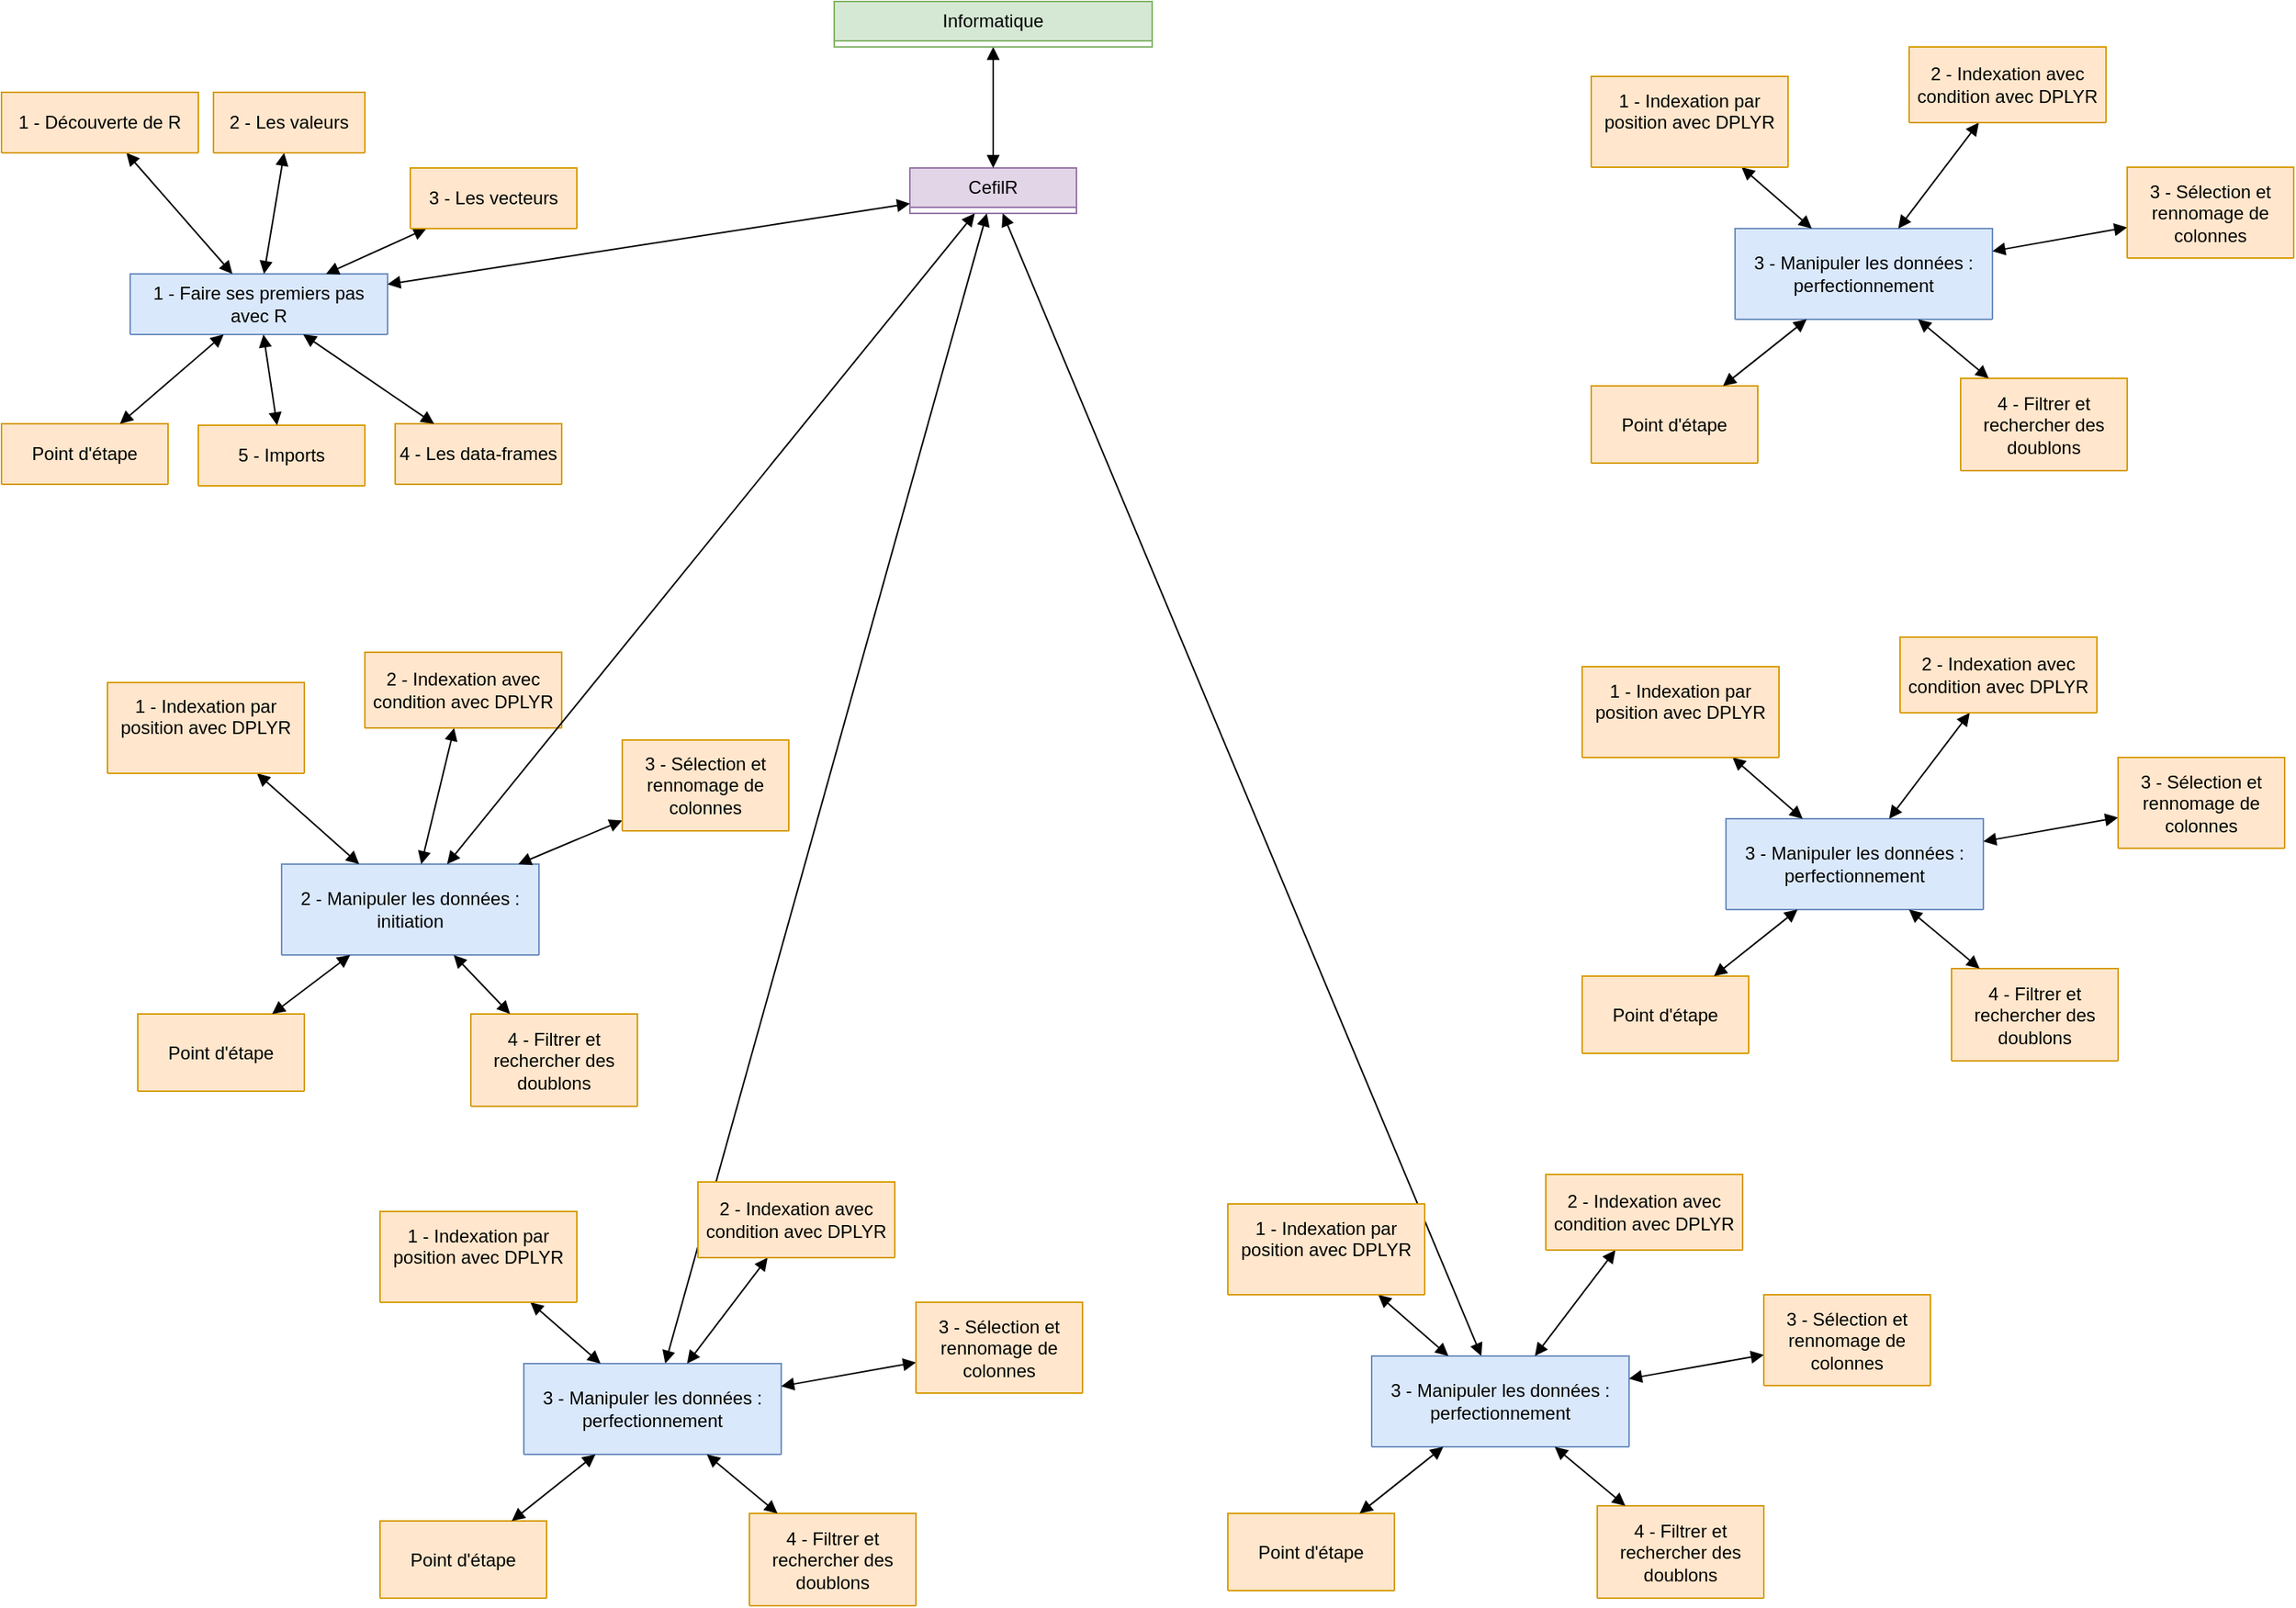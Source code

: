 <mxfile version="24.7.10">
  <diagram name="Page-1" id="TVbX9KgjACldvgUGH_jM">
    <mxGraphModel dx="2261" dy="746" grid="1" gridSize="10" guides="1" tooltips="1" connect="1" arrows="1" fold="1" page="1" pageScale="1" pageWidth="827" pageHeight="1169" math="0" shadow="0">
      <root>
        <mxCell id="0" />
        <mxCell id="1" parent="0" />
        <mxCell id="oGcL695DofoNEhs4g2Zo-1" value="CefilR" style="swimlane;fontStyle=0;childLayout=stackLayout;horizontal=1;startSize=26;fillColor=#e1d5e7;horizontalStack=0;resizeParent=1;resizeParentMax=0;resizeLast=0;collapsible=1;marginBottom=0;whiteSpace=wrap;html=1;strokeColor=#9673a6;" parent="1" vertex="1" collapsed="1">
          <mxGeometry x="350" y="120" width="110" height="30" as="geometry">
            <mxRectangle x="350" y="120" width="140" height="78" as="alternateBounds" />
          </mxGeometry>
        </mxCell>
        <mxCell id="oGcL695DofoNEhs4g2Zo-2" value="+ description: type" style="text;strokeColor=none;fillColor=none;align=left;verticalAlign=top;spacingLeft=4;spacingRight=4;overflow=hidden;rotatable=0;points=[[0,0.5],[1,0.5]];portConstraint=eastwest;whiteSpace=wrap;html=1;" parent="oGcL695DofoNEhs4g2Zo-1" vertex="1">
          <mxGeometry y="26" width="140" height="26" as="geometry" />
        </mxCell>
        <mxCell id="oGcL695DofoNEhs4g2Zo-3" value="+ contenu: type" style="text;strokeColor=none;fillColor=none;align=left;verticalAlign=top;spacingLeft=4;spacingRight=4;overflow=hidden;rotatable=0;points=[[0,0.5],[1,0.5]];portConstraint=eastwest;whiteSpace=wrap;html=1;" parent="oGcL695DofoNEhs4g2Zo-1" vertex="1">
          <mxGeometry y="52" width="140" height="26" as="geometry" />
        </mxCell>
        <mxCell id="oGcL695DofoNEhs4g2Zo-5" value="" style="endArrow=block;startArrow=block;endFill=1;startFill=1;html=1;rounded=0;" parent="1" source="oGcL695DofoNEhs4g2Zo-6" target="oGcL695DofoNEhs4g2Zo-1" edge="1">
          <mxGeometry width="160" relative="1" as="geometry">
            <mxPoint x="400" y="130" as="sourcePoint" />
            <mxPoint x="414" y="160" as="targetPoint" />
          </mxGeometry>
        </mxCell>
        <mxCell id="oGcL695DofoNEhs4g2Zo-6" value="Informatique" style="swimlane;fontStyle=0;childLayout=stackLayout;horizontal=1;startSize=26;fillColor=#d5e8d4;horizontalStack=0;resizeParent=1;resizeParentMax=0;resizeLast=0;collapsible=1;marginBottom=0;whiteSpace=wrap;html=1;strokeColor=#82b366;" parent="1" vertex="1" collapsed="1">
          <mxGeometry x="300" y="10" width="210" height="30" as="geometry">
            <mxRectangle x="320" y="10" width="200" height="52" as="alternateBounds" />
          </mxGeometry>
        </mxCell>
        <mxCell id="oGcL695DofoNEhs4g2Zo-7" value="+ description: type" style="text;strokeColor=none;fillColor=none;align=left;verticalAlign=top;spacingLeft=4;spacingRight=4;overflow=hidden;rotatable=0;points=[[0,0.5],[1,0.5]];portConstraint=eastwest;whiteSpace=wrap;html=1;" parent="oGcL695DofoNEhs4g2Zo-6" vertex="1">
          <mxGeometry y="26" width="200" height="26" as="geometry" />
        </mxCell>
        <mxCell id="oGcL695DofoNEhs4g2Zo-10" value="1 - Faire ses premiers pas avec R" style="swimlane;fontStyle=0;childLayout=stackLayout;horizontal=1;startSize=40;fillColor=#dae8fc;horizontalStack=0;resizeParent=1;resizeParentMax=0;resizeLast=0;collapsible=1;marginBottom=0;whiteSpace=wrap;html=1;strokeColor=#6c8ebf;" parent="1" vertex="1" collapsed="1">
          <mxGeometry x="-165" y="190" width="170" height="40" as="geometry">
            <mxRectangle x="125" y="240" width="140" height="118" as="alternateBounds" />
          </mxGeometry>
        </mxCell>
        <mxCell id="oGcL695DofoNEhs4g2Zo-11" value="+ niveau : 1" style="text;strokeColor=none;fillColor=none;align=left;verticalAlign=top;spacingLeft=4;spacingRight=4;overflow=hidden;rotatable=0;points=[[0,0.5],[1,0.5]];portConstraint=eastwest;whiteSpace=wrap;html=1;" parent="oGcL695DofoNEhs4g2Zo-10" vertex="1">
          <mxGeometry y="40" width="140" height="26" as="geometry" />
        </mxCell>
        <mxCell id="oGcL695DofoNEhs4g2Zo-12" value="+ field: type" style="text;strokeColor=none;fillColor=none;align=left;verticalAlign=top;spacingLeft=4;spacingRight=4;overflow=hidden;rotatable=0;points=[[0,0.5],[1,0.5]];portConstraint=eastwest;whiteSpace=wrap;html=1;" parent="oGcL695DofoNEhs4g2Zo-10" vertex="1">
          <mxGeometry y="66" width="140" height="26" as="geometry" />
        </mxCell>
        <mxCell id="oGcL695DofoNEhs4g2Zo-13" value="+ field: type" style="text;strokeColor=none;fillColor=none;align=left;verticalAlign=top;spacingLeft=4;spacingRight=4;overflow=hidden;rotatable=0;points=[[0,0.5],[1,0.5]];portConstraint=eastwest;whiteSpace=wrap;html=1;" parent="oGcL695DofoNEhs4g2Zo-10" vertex="1">
          <mxGeometry y="92" width="140" height="26" as="geometry" />
        </mxCell>
        <mxCell id="oGcL695DofoNEhs4g2Zo-14" value="" style="endArrow=block;startArrow=block;endFill=1;startFill=1;html=1;rounded=0;" parent="1" source="oGcL695DofoNEhs4g2Zo-1" target="oGcL695DofoNEhs4g2Zo-10" edge="1">
          <mxGeometry width="160" relative="1" as="geometry">
            <mxPoint x="200" y="190" as="sourcePoint" />
            <mxPoint x="200" y="238" as="targetPoint" />
          </mxGeometry>
        </mxCell>
        <mxCell id="oGcL695DofoNEhs4g2Zo-23" value="" style="endArrow=block;startArrow=block;endFill=1;startFill=1;html=1;rounded=0;" parent="1" source="oGcL695DofoNEhs4g2Zo-1" target="7whgVW71UNMLmRwCJa-j-33" edge="1">
          <mxGeometry width="160" relative="1" as="geometry">
            <mxPoint x="396" y="208" as="sourcePoint" />
            <mxPoint x="405" y="670" as="targetPoint" />
          </mxGeometry>
        </mxCell>
        <mxCell id="oGcL695DofoNEhs4g2Zo-28" value="" style="endArrow=block;startArrow=block;endFill=1;startFill=1;html=1;rounded=0;" parent="1" source="oGcL695DofoNEhs4g2Zo-1" target="7whgVW71UNMLmRwCJa-j-52" edge="1">
          <mxGeometry width="160" relative="1" as="geometry">
            <mxPoint x="540" y="198" as="sourcePoint" />
            <mxPoint x="630" y="360" as="targetPoint" />
          </mxGeometry>
        </mxCell>
        <mxCell id="oGcL695DofoNEhs4g2Zo-29" value="" style="endArrow=block;startArrow=block;endFill=1;startFill=1;html=1;rounded=0;" parent="1" source="oGcL695DofoNEhs4g2Zo-10" target="oGcL695DofoNEhs4g2Zo-32" edge="1">
          <mxGeometry width="160" relative="1" as="geometry">
            <mxPoint x="-56" y="380" as="sourcePoint" />
            <mxPoint x="-180" y="530" as="targetPoint" />
          </mxGeometry>
        </mxCell>
        <mxCell id="oGcL695DofoNEhs4g2Zo-30" value="" style="endArrow=block;startArrow=block;endFill=1;startFill=1;html=1;rounded=0;" parent="1" source="oGcL695DofoNEhs4g2Zo-10" target="oGcL695DofoNEhs4g2Zo-36" edge="1">
          <mxGeometry width="160" relative="1" as="geometry">
            <mxPoint x="-58" y="313" as="sourcePoint" />
            <mxPoint x="-20" y="560" as="targetPoint" />
          </mxGeometry>
        </mxCell>
        <mxCell id="oGcL695DofoNEhs4g2Zo-31" value="" style="endArrow=block;startArrow=block;endFill=1;startFill=1;html=1;rounded=0;" parent="1" source="oGcL695DofoNEhs4g2Zo-10" target="oGcL695DofoNEhs4g2Zo-40" edge="1">
          <mxGeometry width="160" relative="1" as="geometry">
            <mxPoint x="-95" y="313" as="sourcePoint" />
            <mxPoint x="-10" y="530" as="targetPoint" />
          </mxGeometry>
        </mxCell>
        <mxCell id="oGcL695DofoNEhs4g2Zo-32" value="1 - Découverte de R" style="swimlane;fontStyle=0;childLayout=stackLayout;horizontal=1;startSize=40;fillColor=#ffe6cc;horizontalStack=0;resizeParent=1;resizeParentMax=0;resizeLast=0;collapsible=1;marginBottom=0;whiteSpace=wrap;html=1;strokeColor=#d79b00;" parent="1" vertex="1" collapsed="1">
          <mxGeometry x="-250" y="70" width="130" height="40" as="geometry">
            <mxRectangle y="400" width="110" height="120" as="alternateBounds" />
          </mxGeometry>
        </mxCell>
        <mxCell id="oGcL695DofoNEhs4g2Zo-33" value="&lt;div&gt;- vidéo intro&lt;/div&gt;&lt;div&gt;- cours (HTML)&lt;/div&gt;&lt;div&gt;- Exercice&lt;/div&gt;&lt;div&gt;- Corrigés&lt;/div&gt;&lt;div&gt;- Quiz&lt;br&gt;&lt;/div&gt;" style="text;strokeColor=none;fillColor=none;align=left;verticalAlign=top;spacingLeft=4;spacingRight=4;overflow=hidden;rotatable=0;points=[[0,0.5],[1,0.5]];portConstraint=eastwest;whiteSpace=wrap;html=1;" parent="oGcL695DofoNEhs4g2Zo-32" vertex="1">
          <mxGeometry y="40" width="110" height="80" as="geometry" />
        </mxCell>
        <mxCell id="oGcL695DofoNEhs4g2Zo-36" value="3 - Les vecteurs" style="swimlane;fontStyle=0;childLayout=stackLayout;horizontal=1;startSize=40;fillColor=#ffe6cc;horizontalStack=0;resizeParent=1;resizeParentMax=0;resizeLast=0;collapsible=1;marginBottom=0;whiteSpace=wrap;html=1;strokeColor=#d79b00;" parent="1" vertex="1" collapsed="1">
          <mxGeometry x="20" y="120" width="110" height="40" as="geometry">
            <mxRectangle x="260" y="400" width="130" height="120" as="alternateBounds" />
          </mxGeometry>
        </mxCell>
        <mxCell id="oGcL695DofoNEhs4g2Zo-37" value="&lt;div&gt;- vidéo intro&lt;/div&gt;&lt;div&gt;- cours (HTML)&lt;/div&gt;&lt;div&gt;- Exercice&lt;/div&gt;&lt;div&gt;- Corrigés&lt;/div&gt;- Quiz" style="text;strokeColor=none;fillColor=none;align=left;verticalAlign=top;spacingLeft=4;spacingRight=4;overflow=hidden;rotatable=0;points=[[0,0.5],[1,0.5]];portConstraint=eastwest;whiteSpace=wrap;html=1;" parent="oGcL695DofoNEhs4g2Zo-36" vertex="1">
          <mxGeometry y="40" width="130" height="80" as="geometry" />
        </mxCell>
        <mxCell id="oGcL695DofoNEhs4g2Zo-40" value="2 - Les valeurs" style="swimlane;fontStyle=0;childLayout=stackLayout;horizontal=1;startSize=40;fillColor=#ffe6cc;horizontalStack=0;resizeParent=1;resizeParentMax=0;resizeLast=0;collapsible=1;marginBottom=0;whiteSpace=wrap;html=1;strokeColor=#d79b00;" parent="1" vertex="1" collapsed="1">
          <mxGeometry x="-110" y="70" width="100" height="40" as="geometry">
            <mxRectangle x="140" y="400" width="110" height="120" as="alternateBounds" />
          </mxGeometry>
        </mxCell>
        <mxCell id="oGcL695DofoNEhs4g2Zo-41" value="&lt;div&gt;- vidéo intro&lt;/div&gt;&lt;div&gt;- cours (HTML)&lt;/div&gt;&lt;div&gt;- Exercice&lt;/div&gt;&lt;div&gt;- Corrigés&lt;/div&gt;- Quiz" style="text;strokeColor=none;fillColor=none;align=left;verticalAlign=top;spacingLeft=4;spacingRight=4;overflow=hidden;rotatable=0;points=[[0,0.5],[1,0.5]];portConstraint=eastwest;whiteSpace=wrap;html=1;" parent="oGcL695DofoNEhs4g2Zo-40" vertex="1">
          <mxGeometry y="40" width="110" height="80" as="geometry" />
        </mxCell>
        <mxCell id="7whgVW71UNMLmRwCJa-j-1" value="4 - Les data-frames" style="swimlane;fontStyle=0;childLayout=stackLayout;horizontal=1;startSize=40;fillColor=#ffe6cc;horizontalStack=0;resizeParent=1;resizeParentMax=0;resizeLast=0;collapsible=1;marginBottom=0;whiteSpace=wrap;html=1;strokeColor=#d79b00;" vertex="1" collapsed="1" parent="1">
          <mxGeometry x="10" y="289" width="110" height="40" as="geometry">
            <mxRectangle x="270" y="350" width="130" height="120" as="alternateBounds" />
          </mxGeometry>
        </mxCell>
        <mxCell id="7whgVW71UNMLmRwCJa-j-2" value="&lt;div&gt;- vidéo intro&lt;/div&gt;&lt;div&gt;- cours (HTML)&lt;/div&gt;&lt;div&gt;- Exercice&lt;/div&gt;&lt;div&gt;- Corrigés&lt;/div&gt;- Quiz" style="text;strokeColor=none;fillColor=none;align=left;verticalAlign=top;spacingLeft=4;spacingRight=4;overflow=hidden;rotatable=0;points=[[0,0.5],[1,0.5]];portConstraint=eastwest;whiteSpace=wrap;html=1;" vertex="1" parent="7whgVW71UNMLmRwCJa-j-1">
          <mxGeometry y="40" width="130" height="80" as="geometry" />
        </mxCell>
        <mxCell id="7whgVW71UNMLmRwCJa-j-3" value="5 - Imports" style="swimlane;fontStyle=0;childLayout=stackLayout;horizontal=1;startSize=40;fillColor=#ffe6cc;horizontalStack=0;resizeParent=1;resizeParentMax=0;resizeLast=0;collapsible=1;marginBottom=0;whiteSpace=wrap;html=1;strokeColor=#d79b00;" vertex="1" collapsed="1" parent="1">
          <mxGeometry x="-120" y="290" width="110" height="40" as="geometry">
            <mxRectangle x="130" y="410" width="130" height="120" as="alternateBounds" />
          </mxGeometry>
        </mxCell>
        <mxCell id="7whgVW71UNMLmRwCJa-j-4" value="&lt;div&gt;- vidéo intro&lt;/div&gt;&lt;div&gt;- cours (HTML)&lt;/div&gt;&lt;div&gt;- Exercice&lt;/div&gt;&lt;div&gt;- Corrigés&lt;/div&gt;- Quiz" style="text;strokeColor=none;fillColor=none;align=left;verticalAlign=top;spacingLeft=4;spacingRight=4;overflow=hidden;rotatable=0;points=[[0,0.5],[1,0.5]];portConstraint=eastwest;whiteSpace=wrap;html=1;" vertex="1" parent="7whgVW71UNMLmRwCJa-j-3">
          <mxGeometry y="40" width="130" height="80" as="geometry" />
        </mxCell>
        <mxCell id="7whgVW71UNMLmRwCJa-j-5" value="" style="endArrow=block;startArrow=block;endFill=1;startFill=1;html=1;rounded=0;" edge="1" parent="1" source="oGcL695DofoNEhs4g2Zo-10" target="7whgVW71UNMLmRwCJa-j-1">
          <mxGeometry width="160" relative="1" as="geometry">
            <mxPoint x="-31" y="200" as="sourcePoint" />
            <mxPoint x="46" y="160" as="targetPoint" />
          </mxGeometry>
        </mxCell>
        <mxCell id="7whgVW71UNMLmRwCJa-j-6" value="Point d&#39;étape" style="swimlane;fontStyle=0;childLayout=stackLayout;horizontal=1;startSize=40;fillColor=#ffe6cc;horizontalStack=0;resizeParent=1;resizeParentMax=0;resizeLast=0;collapsible=1;marginBottom=0;whiteSpace=wrap;html=1;strokeColor=#d79b00;" vertex="1" collapsed="1" parent="1">
          <mxGeometry x="-250" y="289" width="110" height="40" as="geometry">
            <mxRectangle x="10" y="410" width="130" height="70" as="alternateBounds" />
          </mxGeometry>
        </mxCell>
        <mxCell id="7whgVW71UNMLmRwCJa-j-7" value="&lt;div&gt;- devoir&lt;/div&gt;" style="text;strokeColor=none;fillColor=none;align=left;verticalAlign=top;spacingLeft=4;spacingRight=4;overflow=hidden;rotatable=0;points=[[0,0.5],[1,0.5]];portConstraint=eastwest;whiteSpace=wrap;html=1;" vertex="1" parent="7whgVW71UNMLmRwCJa-j-6">
          <mxGeometry y="40" width="130" height="30" as="geometry" />
        </mxCell>
        <mxCell id="7whgVW71UNMLmRwCJa-j-8" value="" style="endArrow=block;startArrow=block;endFill=1;startFill=1;html=1;rounded=0;" edge="1" parent="1" source="oGcL695DofoNEhs4g2Zo-10" target="7whgVW71UNMLmRwCJa-j-3">
          <mxGeometry width="160" relative="1" as="geometry">
            <mxPoint x="-110" y="250" as="sourcePoint" />
            <mxPoint x="-43" y="280" as="targetPoint" />
          </mxGeometry>
        </mxCell>
        <mxCell id="7whgVW71UNMLmRwCJa-j-9" value="" style="endArrow=block;startArrow=block;endFill=1;startFill=1;html=1;rounded=0;" edge="1" parent="1" source="oGcL695DofoNEhs4g2Zo-10" target="7whgVW71UNMLmRwCJa-j-6">
          <mxGeometry width="160" relative="1" as="geometry">
            <mxPoint x="-210" y="220" as="sourcePoint" />
            <mxPoint x="-201" y="280" as="targetPoint" />
          </mxGeometry>
        </mxCell>
        <mxCell id="7whgVW71UNMLmRwCJa-j-10" value="2 - Manipuler les données : initiation" style="swimlane;fontStyle=0;childLayout=stackLayout;horizontal=1;startSize=60;fillColor=#dae8fc;horizontalStack=0;resizeParent=1;resizeParentMax=0;resizeLast=0;collapsible=1;marginBottom=0;whiteSpace=wrap;html=1;strokeColor=#6c8ebf;" vertex="1" collapsed="1" parent="1">
          <mxGeometry x="-65" y="580" width="170" height="60" as="geometry">
            <mxRectangle x="125" y="240" width="140" height="118" as="alternateBounds" />
          </mxGeometry>
        </mxCell>
        <mxCell id="7whgVW71UNMLmRwCJa-j-11" value="+ niveau : 1" style="text;strokeColor=none;fillColor=none;align=left;verticalAlign=top;spacingLeft=4;spacingRight=4;overflow=hidden;rotatable=0;points=[[0,0.5],[1,0.5]];portConstraint=eastwest;whiteSpace=wrap;html=1;" vertex="1" parent="7whgVW71UNMLmRwCJa-j-10">
          <mxGeometry y="40" width="140" height="26" as="geometry" />
        </mxCell>
        <mxCell id="7whgVW71UNMLmRwCJa-j-12" value="+ field: type" style="text;strokeColor=none;fillColor=none;align=left;verticalAlign=top;spacingLeft=4;spacingRight=4;overflow=hidden;rotatable=0;points=[[0,0.5],[1,0.5]];portConstraint=eastwest;whiteSpace=wrap;html=1;" vertex="1" parent="7whgVW71UNMLmRwCJa-j-10">
          <mxGeometry y="66" width="140" height="26" as="geometry" />
        </mxCell>
        <mxCell id="7whgVW71UNMLmRwCJa-j-13" value="+ field: type" style="text;strokeColor=none;fillColor=none;align=left;verticalAlign=top;spacingLeft=4;spacingRight=4;overflow=hidden;rotatable=0;points=[[0,0.5],[1,0.5]];portConstraint=eastwest;whiteSpace=wrap;html=1;" vertex="1" parent="7whgVW71UNMLmRwCJa-j-10">
          <mxGeometry y="92" width="140" height="26" as="geometry" />
        </mxCell>
        <mxCell id="7whgVW71UNMLmRwCJa-j-14" value="" style="endArrow=block;startArrow=block;endFill=1;startFill=1;html=1;rounded=0;" edge="1" parent="1" source="7whgVW71UNMLmRwCJa-j-10" target="7whgVW71UNMLmRwCJa-j-17">
          <mxGeometry width="160" relative="1" as="geometry">
            <mxPoint x="44" y="770" as="sourcePoint" />
            <mxPoint x="-80" y="920" as="targetPoint" />
          </mxGeometry>
        </mxCell>
        <mxCell id="7whgVW71UNMLmRwCJa-j-15" value="" style="endArrow=block;startArrow=block;endFill=1;startFill=1;html=1;rounded=0;" edge="1" parent="1" source="7whgVW71UNMLmRwCJa-j-10" target="7whgVW71UNMLmRwCJa-j-19">
          <mxGeometry width="160" relative="1" as="geometry">
            <mxPoint x="42" y="703" as="sourcePoint" />
            <mxPoint x="80" y="950" as="targetPoint" />
          </mxGeometry>
        </mxCell>
        <mxCell id="7whgVW71UNMLmRwCJa-j-16" value="" style="endArrow=block;startArrow=block;endFill=1;startFill=1;html=1;rounded=0;" edge="1" parent="1" source="7whgVW71UNMLmRwCJa-j-10" target="7whgVW71UNMLmRwCJa-j-21">
          <mxGeometry width="160" relative="1" as="geometry">
            <mxPoint x="5" y="703" as="sourcePoint" />
            <mxPoint x="90" y="920" as="targetPoint" />
          </mxGeometry>
        </mxCell>
        <mxCell id="7whgVW71UNMLmRwCJa-j-17" value="1 - Indexation par position avec DPLYR&lt;br&gt;&lt;div&gt;&lt;br&gt;&lt;/div&gt;" style="swimlane;fontStyle=0;childLayout=stackLayout;horizontal=1;startSize=60;fillColor=#ffe6cc;horizontalStack=0;resizeParent=1;resizeParentMax=0;resizeLast=0;collapsible=1;marginBottom=0;whiteSpace=wrap;html=1;strokeColor=#d79b00;" vertex="1" collapsed="1" parent="1">
          <mxGeometry x="-180" y="460" width="130" height="60" as="geometry">
            <mxRectangle y="400" width="110" height="120" as="alternateBounds" />
          </mxGeometry>
        </mxCell>
        <mxCell id="7whgVW71UNMLmRwCJa-j-18" value="&lt;div&gt;- vidéo intro&lt;/div&gt;&lt;div&gt;- cours (HTML)&lt;/div&gt;&lt;div&gt;- Exercice&lt;/div&gt;&lt;div&gt;- Corrigés&lt;/div&gt;&lt;div&gt;- Quiz&lt;br&gt;&lt;/div&gt;" style="text;strokeColor=none;fillColor=none;align=left;verticalAlign=top;spacingLeft=4;spacingRight=4;overflow=hidden;rotatable=0;points=[[0,0.5],[1,0.5]];portConstraint=eastwest;whiteSpace=wrap;html=1;" vertex="1" parent="7whgVW71UNMLmRwCJa-j-17">
          <mxGeometry y="40" width="110" height="80" as="geometry" />
        </mxCell>
        <mxCell id="7whgVW71UNMLmRwCJa-j-19" value="3 - Sélection et rennomage de colonnes" style="swimlane;fontStyle=0;childLayout=stackLayout;horizontal=1;startSize=60;fillColor=#ffe6cc;horizontalStack=0;resizeParent=1;resizeParentMax=0;resizeLast=0;collapsible=1;marginBottom=0;whiteSpace=wrap;html=1;strokeColor=#d79b00;" vertex="1" collapsed="1" parent="1">
          <mxGeometry x="160" y="498" width="110" height="60" as="geometry">
            <mxRectangle x="260" y="400" width="130" height="120" as="alternateBounds" />
          </mxGeometry>
        </mxCell>
        <mxCell id="7whgVW71UNMLmRwCJa-j-20" value="&lt;div&gt;- vidéo intro&lt;/div&gt;&lt;div&gt;- cours (HTML)&lt;/div&gt;&lt;div&gt;- Exercice&lt;/div&gt;&lt;div&gt;- Corrigés&lt;/div&gt;- Quiz" style="text;strokeColor=none;fillColor=none;align=left;verticalAlign=top;spacingLeft=4;spacingRight=4;overflow=hidden;rotatable=0;points=[[0,0.5],[1,0.5]];portConstraint=eastwest;whiteSpace=wrap;html=1;" vertex="1" parent="7whgVW71UNMLmRwCJa-j-19">
          <mxGeometry y="40" width="130" height="80" as="geometry" />
        </mxCell>
        <mxCell id="7whgVW71UNMLmRwCJa-j-21" value="2 - Indexation avec condition avec DPLYR" style="swimlane;fontStyle=0;childLayout=stackLayout;horizontal=1;startSize=50;fillColor=#ffe6cc;horizontalStack=0;resizeParent=1;resizeParentMax=0;resizeLast=0;collapsible=1;marginBottom=0;whiteSpace=wrap;html=1;strokeColor=#d79b00;" vertex="1" collapsed="1" parent="1">
          <mxGeometry x="-10" y="440" width="130" height="50" as="geometry">
            <mxRectangle x="-40" y="420" width="110" height="130" as="alternateBounds" />
          </mxGeometry>
        </mxCell>
        <mxCell id="7whgVW71UNMLmRwCJa-j-22" value="&lt;div&gt;- vidéo intro&lt;/div&gt;&lt;div&gt;- cours (HTML)&lt;/div&gt;&lt;div&gt;- Exercice&lt;/div&gt;&lt;div&gt;- Corrigés&lt;/div&gt;- Quiz" style="text;strokeColor=none;fillColor=none;align=left;verticalAlign=top;spacingLeft=4;spacingRight=4;overflow=hidden;rotatable=0;points=[[0,0.5],[1,0.5]];portConstraint=eastwest;whiteSpace=wrap;html=1;" vertex="1" parent="7whgVW71UNMLmRwCJa-j-21">
          <mxGeometry y="50" width="110" height="80" as="geometry" />
        </mxCell>
        <mxCell id="7whgVW71UNMLmRwCJa-j-23" value="4 - Filtrer et rechercher des doublons" style="swimlane;fontStyle=0;childLayout=stackLayout;horizontal=1;startSize=61;fillColor=#ffe6cc;horizontalStack=0;resizeParent=1;resizeParentMax=0;resizeLast=0;collapsible=1;marginBottom=0;whiteSpace=wrap;html=1;strokeColor=#d79b00;" vertex="1" collapsed="1" parent="1">
          <mxGeometry x="60" y="679" width="110" height="61" as="geometry">
            <mxRectangle x="270" y="350" width="130" height="120" as="alternateBounds" />
          </mxGeometry>
        </mxCell>
        <mxCell id="7whgVW71UNMLmRwCJa-j-24" value="&lt;div&gt;- vidéo intro&lt;/div&gt;&lt;div&gt;- cours (HTML)&lt;/div&gt;&lt;div&gt;- Exercice&lt;/div&gt;&lt;div&gt;- Corrigés&lt;/div&gt;- Quiz" style="text;strokeColor=none;fillColor=none;align=left;verticalAlign=top;spacingLeft=4;spacingRight=4;overflow=hidden;rotatable=0;points=[[0,0.5],[1,0.5]];portConstraint=eastwest;whiteSpace=wrap;html=1;" vertex="1" parent="7whgVW71UNMLmRwCJa-j-23">
          <mxGeometry y="40" width="130" height="80" as="geometry" />
        </mxCell>
        <mxCell id="7whgVW71UNMLmRwCJa-j-27" value="" style="endArrow=block;startArrow=block;endFill=1;startFill=1;html=1;rounded=0;" edge="1" parent="1" source="7whgVW71UNMLmRwCJa-j-10" target="7whgVW71UNMLmRwCJa-j-23">
          <mxGeometry width="160" relative="1" as="geometry">
            <mxPoint x="69" y="590" as="sourcePoint" />
            <mxPoint x="146" y="550" as="targetPoint" />
          </mxGeometry>
        </mxCell>
        <mxCell id="7whgVW71UNMLmRwCJa-j-28" value="Point d&#39;étape" style="swimlane;fontStyle=0;childLayout=stackLayout;horizontal=1;startSize=51;fillColor=#ffe6cc;horizontalStack=0;resizeParent=1;resizeParentMax=0;resizeLast=0;collapsible=1;marginBottom=0;whiteSpace=wrap;html=1;strokeColor=#d79b00;" vertex="1" collapsed="1" parent="1">
          <mxGeometry x="-160" y="679" width="110" height="51" as="geometry">
            <mxRectangle x="10" y="410" width="130" height="70" as="alternateBounds" />
          </mxGeometry>
        </mxCell>
        <mxCell id="7whgVW71UNMLmRwCJa-j-29" value="&lt;div&gt;- devoir&lt;/div&gt;" style="text;strokeColor=none;fillColor=none;align=left;verticalAlign=top;spacingLeft=4;spacingRight=4;overflow=hidden;rotatable=0;points=[[0,0.5],[1,0.5]];portConstraint=eastwest;whiteSpace=wrap;html=1;" vertex="1" parent="7whgVW71UNMLmRwCJa-j-28">
          <mxGeometry y="40" width="130" height="30" as="geometry" />
        </mxCell>
        <mxCell id="7whgVW71UNMLmRwCJa-j-31" value="" style="endArrow=block;startArrow=block;endFill=1;startFill=1;html=1;rounded=0;" edge="1" parent="1" source="7whgVW71UNMLmRwCJa-j-10" target="7whgVW71UNMLmRwCJa-j-28">
          <mxGeometry width="160" relative="1" as="geometry">
            <mxPoint x="-110" y="610" as="sourcePoint" />
            <mxPoint x="-101" y="670" as="targetPoint" />
          </mxGeometry>
        </mxCell>
        <mxCell id="7whgVW71UNMLmRwCJa-j-32" value="" style="endArrow=block;startArrow=block;endFill=1;startFill=1;html=1;rounded=0;" edge="1" parent="1" source="oGcL695DofoNEhs4g2Zo-1" target="7whgVW71UNMLmRwCJa-j-10">
          <mxGeometry width="160" relative="1" as="geometry">
            <mxPoint x="350" y="190" as="sourcePoint" />
            <mxPoint x="350" y="710" as="targetPoint" />
          </mxGeometry>
        </mxCell>
        <mxCell id="7whgVW71UNMLmRwCJa-j-33" value="3 - Manipuler les données : perfectionnement" style="swimlane;fontStyle=0;childLayout=stackLayout;horizontal=1;startSize=60;fillColor=#dae8fc;horizontalStack=0;resizeParent=1;resizeParentMax=0;resizeLast=0;collapsible=1;marginBottom=0;whiteSpace=wrap;html=1;strokeColor=#6c8ebf;" vertex="1" collapsed="1" parent="1">
          <mxGeometry x="95" y="910" width="170" height="60" as="geometry">
            <mxRectangle x="125" y="240" width="140" height="118" as="alternateBounds" />
          </mxGeometry>
        </mxCell>
        <mxCell id="7whgVW71UNMLmRwCJa-j-34" value="+ niveau : 1" style="text;strokeColor=none;fillColor=none;align=left;verticalAlign=top;spacingLeft=4;spacingRight=4;overflow=hidden;rotatable=0;points=[[0,0.5],[1,0.5]];portConstraint=eastwest;whiteSpace=wrap;html=1;" vertex="1" parent="7whgVW71UNMLmRwCJa-j-33">
          <mxGeometry y="40" width="140" height="26" as="geometry" />
        </mxCell>
        <mxCell id="7whgVW71UNMLmRwCJa-j-35" value="+ field: type" style="text;strokeColor=none;fillColor=none;align=left;verticalAlign=top;spacingLeft=4;spacingRight=4;overflow=hidden;rotatable=0;points=[[0,0.5],[1,0.5]];portConstraint=eastwest;whiteSpace=wrap;html=1;" vertex="1" parent="7whgVW71UNMLmRwCJa-j-33">
          <mxGeometry y="66" width="140" height="26" as="geometry" />
        </mxCell>
        <mxCell id="7whgVW71UNMLmRwCJa-j-36" value="+ field: type" style="text;strokeColor=none;fillColor=none;align=left;verticalAlign=top;spacingLeft=4;spacingRight=4;overflow=hidden;rotatable=0;points=[[0,0.5],[1,0.5]];portConstraint=eastwest;whiteSpace=wrap;html=1;" vertex="1" parent="7whgVW71UNMLmRwCJa-j-33">
          <mxGeometry y="92" width="140" height="26" as="geometry" />
        </mxCell>
        <mxCell id="7whgVW71UNMLmRwCJa-j-37" value="" style="endArrow=block;startArrow=block;endFill=1;startFill=1;html=1;rounded=0;" edge="1" parent="1" source="7whgVW71UNMLmRwCJa-j-33" target="7whgVW71UNMLmRwCJa-j-40">
          <mxGeometry width="160" relative="1" as="geometry">
            <mxPoint x="204" y="1100" as="sourcePoint" />
            <mxPoint x="80" y="1250" as="targetPoint" />
          </mxGeometry>
        </mxCell>
        <mxCell id="7whgVW71UNMLmRwCJa-j-38" value="" style="endArrow=block;startArrow=block;endFill=1;startFill=1;html=1;rounded=0;" edge="1" parent="1" source="7whgVW71UNMLmRwCJa-j-33" target="7whgVW71UNMLmRwCJa-j-42">
          <mxGeometry width="160" relative="1" as="geometry">
            <mxPoint x="202" y="1033" as="sourcePoint" />
            <mxPoint x="240" y="1280" as="targetPoint" />
          </mxGeometry>
        </mxCell>
        <mxCell id="7whgVW71UNMLmRwCJa-j-39" value="" style="endArrow=block;startArrow=block;endFill=1;startFill=1;html=1;rounded=0;" edge="1" parent="1" source="7whgVW71UNMLmRwCJa-j-33" target="7whgVW71UNMLmRwCJa-j-44">
          <mxGeometry width="160" relative="1" as="geometry">
            <mxPoint x="165" y="1033" as="sourcePoint" />
            <mxPoint x="250" y="1250" as="targetPoint" />
          </mxGeometry>
        </mxCell>
        <mxCell id="7whgVW71UNMLmRwCJa-j-40" value="1 - Indexation par position avec DPLYR&lt;br&gt;&lt;div&gt;&lt;br&gt;&lt;/div&gt;" style="swimlane;fontStyle=0;childLayout=stackLayout;horizontal=1;startSize=60;fillColor=#ffe6cc;horizontalStack=0;resizeParent=1;resizeParentMax=0;resizeLast=0;collapsible=1;marginBottom=0;whiteSpace=wrap;html=1;strokeColor=#d79b00;" vertex="1" collapsed="1" parent="1">
          <mxGeometry y="809.5" width="130" height="60" as="geometry">
            <mxRectangle y="400" width="110" height="120" as="alternateBounds" />
          </mxGeometry>
        </mxCell>
        <mxCell id="7whgVW71UNMLmRwCJa-j-41" value="&lt;div&gt;- vidéo intro&lt;/div&gt;&lt;div&gt;- cours (HTML)&lt;/div&gt;&lt;div&gt;- Exercice&lt;/div&gt;&lt;div&gt;- Corrigés&lt;/div&gt;&lt;div&gt;- Quiz&lt;br&gt;&lt;/div&gt;" style="text;strokeColor=none;fillColor=none;align=left;verticalAlign=top;spacingLeft=4;spacingRight=4;overflow=hidden;rotatable=0;points=[[0,0.5],[1,0.5]];portConstraint=eastwest;whiteSpace=wrap;html=1;" vertex="1" parent="7whgVW71UNMLmRwCJa-j-40">
          <mxGeometry y="40" width="110" height="80" as="geometry" />
        </mxCell>
        <mxCell id="7whgVW71UNMLmRwCJa-j-42" value="3 - Sélection et rennomage de colonnes" style="swimlane;fontStyle=0;childLayout=stackLayout;horizontal=1;startSize=60;fillColor=#ffe6cc;horizontalStack=0;resizeParent=1;resizeParentMax=0;resizeLast=0;collapsible=1;marginBottom=0;whiteSpace=wrap;html=1;strokeColor=#d79b00;" vertex="1" collapsed="1" parent="1">
          <mxGeometry x="354" y="869.5" width="110" height="60" as="geometry">
            <mxRectangle x="260" y="400" width="130" height="120" as="alternateBounds" />
          </mxGeometry>
        </mxCell>
        <mxCell id="7whgVW71UNMLmRwCJa-j-43" value="&lt;div&gt;- vidéo intro&lt;/div&gt;&lt;div&gt;- cours (HTML)&lt;/div&gt;&lt;div&gt;- Exercice&lt;/div&gt;&lt;div&gt;- Corrigés&lt;/div&gt;- Quiz" style="text;strokeColor=none;fillColor=none;align=left;verticalAlign=top;spacingLeft=4;spacingRight=4;overflow=hidden;rotatable=0;points=[[0,0.5],[1,0.5]];portConstraint=eastwest;whiteSpace=wrap;html=1;" vertex="1" parent="7whgVW71UNMLmRwCJa-j-42">
          <mxGeometry y="40" width="130" height="80" as="geometry" />
        </mxCell>
        <mxCell id="7whgVW71UNMLmRwCJa-j-44" value="2 - Indexation avec condition avec DPLYR" style="swimlane;fontStyle=0;childLayout=stackLayout;horizontal=1;startSize=50;fillColor=#ffe6cc;horizontalStack=0;resizeParent=1;resizeParentMax=0;resizeLast=0;collapsible=1;marginBottom=0;whiteSpace=wrap;html=1;strokeColor=#d79b00;" vertex="1" collapsed="1" parent="1">
          <mxGeometry x="210" y="790" width="130" height="50" as="geometry">
            <mxRectangle x="-40" y="420" width="110" height="130" as="alternateBounds" />
          </mxGeometry>
        </mxCell>
        <mxCell id="7whgVW71UNMLmRwCJa-j-45" value="&lt;div&gt;- vidéo intro&lt;/div&gt;&lt;div&gt;- cours (HTML)&lt;/div&gt;&lt;div&gt;- Exercice&lt;/div&gt;&lt;div&gt;- Corrigés&lt;/div&gt;- Quiz" style="text;strokeColor=none;fillColor=none;align=left;verticalAlign=top;spacingLeft=4;spacingRight=4;overflow=hidden;rotatable=0;points=[[0,0.5],[1,0.5]];portConstraint=eastwest;whiteSpace=wrap;html=1;" vertex="1" parent="7whgVW71UNMLmRwCJa-j-44">
          <mxGeometry y="50" width="110" height="80" as="geometry" />
        </mxCell>
        <mxCell id="7whgVW71UNMLmRwCJa-j-46" value="4 - Filtrer et rechercher des doublons" style="swimlane;fontStyle=0;childLayout=stackLayout;horizontal=1;startSize=61;fillColor=#ffe6cc;horizontalStack=0;resizeParent=1;resizeParentMax=0;resizeLast=0;collapsible=1;marginBottom=0;whiteSpace=wrap;html=1;strokeColor=#d79b00;" vertex="1" collapsed="1" parent="1">
          <mxGeometry x="244" y="1009" width="110" height="61" as="geometry">
            <mxRectangle x="270" y="350" width="130" height="120" as="alternateBounds" />
          </mxGeometry>
        </mxCell>
        <mxCell id="7whgVW71UNMLmRwCJa-j-47" value="&lt;div&gt;- vidéo intro&lt;/div&gt;&lt;div&gt;- cours (HTML)&lt;/div&gt;&lt;div&gt;- Exercice&lt;/div&gt;&lt;div&gt;- Corrigés&lt;/div&gt;- Quiz" style="text;strokeColor=none;fillColor=none;align=left;verticalAlign=top;spacingLeft=4;spacingRight=4;overflow=hidden;rotatable=0;points=[[0,0.5],[1,0.5]];portConstraint=eastwest;whiteSpace=wrap;html=1;" vertex="1" parent="7whgVW71UNMLmRwCJa-j-46">
          <mxGeometry y="40" width="130" height="80" as="geometry" />
        </mxCell>
        <mxCell id="7whgVW71UNMLmRwCJa-j-48" value="" style="endArrow=block;startArrow=block;endFill=1;startFill=1;html=1;rounded=0;" edge="1" parent="1" source="7whgVW71UNMLmRwCJa-j-33" target="7whgVW71UNMLmRwCJa-j-46">
          <mxGeometry width="160" relative="1" as="geometry">
            <mxPoint x="229" y="920" as="sourcePoint" />
            <mxPoint x="306" y="880" as="targetPoint" />
          </mxGeometry>
        </mxCell>
        <mxCell id="7whgVW71UNMLmRwCJa-j-49" value="Point d&#39;étape" style="swimlane;fontStyle=0;childLayout=stackLayout;horizontal=1;startSize=51;fillColor=#ffe6cc;horizontalStack=0;resizeParent=1;resizeParentMax=0;resizeLast=0;collapsible=1;marginBottom=0;whiteSpace=wrap;html=1;strokeColor=#d79b00;" vertex="1" collapsed="1" parent="1">
          <mxGeometry y="1014" width="110" height="51" as="geometry">
            <mxRectangle x="10" y="410" width="130" height="70" as="alternateBounds" />
          </mxGeometry>
        </mxCell>
        <mxCell id="7whgVW71UNMLmRwCJa-j-50" value="&lt;div&gt;- devoir&lt;/div&gt;" style="text;strokeColor=none;fillColor=none;align=left;verticalAlign=top;spacingLeft=4;spacingRight=4;overflow=hidden;rotatable=0;points=[[0,0.5],[1,0.5]];portConstraint=eastwest;whiteSpace=wrap;html=1;" vertex="1" parent="7whgVW71UNMLmRwCJa-j-49">
          <mxGeometry y="40" width="130" height="30" as="geometry" />
        </mxCell>
        <mxCell id="7whgVW71UNMLmRwCJa-j-51" value="" style="endArrow=block;startArrow=block;endFill=1;startFill=1;html=1;rounded=0;" edge="1" parent="1" source="7whgVW71UNMLmRwCJa-j-33" target="7whgVW71UNMLmRwCJa-j-49">
          <mxGeometry width="160" relative="1" as="geometry">
            <mxPoint x="50" y="940" as="sourcePoint" />
            <mxPoint x="59" y="1000" as="targetPoint" />
          </mxGeometry>
        </mxCell>
        <mxCell id="7whgVW71UNMLmRwCJa-j-52" value="3 - Manipuler les données : perfectionnement" style="swimlane;fontStyle=0;childLayout=stackLayout;horizontal=1;startSize=60;fillColor=#dae8fc;horizontalStack=0;resizeParent=1;resizeParentMax=0;resizeLast=0;collapsible=1;marginBottom=0;whiteSpace=wrap;html=1;strokeColor=#6c8ebf;" vertex="1" collapsed="1" parent="1">
          <mxGeometry x="655" y="905" width="170" height="60" as="geometry">
            <mxRectangle x="125" y="240" width="140" height="118" as="alternateBounds" />
          </mxGeometry>
        </mxCell>
        <mxCell id="7whgVW71UNMLmRwCJa-j-53" value="+ niveau : 1" style="text;strokeColor=none;fillColor=none;align=left;verticalAlign=top;spacingLeft=4;spacingRight=4;overflow=hidden;rotatable=0;points=[[0,0.5],[1,0.5]];portConstraint=eastwest;whiteSpace=wrap;html=1;" vertex="1" parent="7whgVW71UNMLmRwCJa-j-52">
          <mxGeometry y="40" width="140" height="26" as="geometry" />
        </mxCell>
        <mxCell id="7whgVW71UNMLmRwCJa-j-54" value="+ field: type" style="text;strokeColor=none;fillColor=none;align=left;verticalAlign=top;spacingLeft=4;spacingRight=4;overflow=hidden;rotatable=0;points=[[0,0.5],[1,0.5]];portConstraint=eastwest;whiteSpace=wrap;html=1;" vertex="1" parent="7whgVW71UNMLmRwCJa-j-52">
          <mxGeometry y="66" width="140" height="26" as="geometry" />
        </mxCell>
        <mxCell id="7whgVW71UNMLmRwCJa-j-55" value="+ field: type" style="text;strokeColor=none;fillColor=none;align=left;verticalAlign=top;spacingLeft=4;spacingRight=4;overflow=hidden;rotatable=0;points=[[0,0.5],[1,0.5]];portConstraint=eastwest;whiteSpace=wrap;html=1;" vertex="1" parent="7whgVW71UNMLmRwCJa-j-52">
          <mxGeometry y="92" width="140" height="26" as="geometry" />
        </mxCell>
        <mxCell id="7whgVW71UNMLmRwCJa-j-56" value="" style="endArrow=block;startArrow=block;endFill=1;startFill=1;html=1;rounded=0;" edge="1" parent="1" source="7whgVW71UNMLmRwCJa-j-52" target="7whgVW71UNMLmRwCJa-j-59">
          <mxGeometry width="160" relative="1" as="geometry">
            <mxPoint x="764" y="1095" as="sourcePoint" />
            <mxPoint x="640" y="1245" as="targetPoint" />
          </mxGeometry>
        </mxCell>
        <mxCell id="7whgVW71UNMLmRwCJa-j-57" value="" style="endArrow=block;startArrow=block;endFill=1;startFill=1;html=1;rounded=0;" edge="1" parent="1" source="7whgVW71UNMLmRwCJa-j-52" target="7whgVW71UNMLmRwCJa-j-61">
          <mxGeometry width="160" relative="1" as="geometry">
            <mxPoint x="762" y="1028" as="sourcePoint" />
            <mxPoint x="800" y="1275" as="targetPoint" />
          </mxGeometry>
        </mxCell>
        <mxCell id="7whgVW71UNMLmRwCJa-j-58" value="" style="endArrow=block;startArrow=block;endFill=1;startFill=1;html=1;rounded=0;" edge="1" parent="1" source="7whgVW71UNMLmRwCJa-j-52" target="7whgVW71UNMLmRwCJa-j-63">
          <mxGeometry width="160" relative="1" as="geometry">
            <mxPoint x="725" y="1028" as="sourcePoint" />
            <mxPoint x="810" y="1245" as="targetPoint" />
          </mxGeometry>
        </mxCell>
        <mxCell id="7whgVW71UNMLmRwCJa-j-59" value="1 - Indexation par position avec DPLYR&lt;br&gt;&lt;div&gt;&lt;br&gt;&lt;/div&gt;" style="swimlane;fontStyle=0;childLayout=stackLayout;horizontal=1;startSize=60;fillColor=#ffe6cc;horizontalStack=0;resizeParent=1;resizeParentMax=0;resizeLast=0;collapsible=1;marginBottom=0;whiteSpace=wrap;html=1;strokeColor=#d79b00;" vertex="1" collapsed="1" parent="1">
          <mxGeometry x="560" y="804.5" width="130" height="60" as="geometry">
            <mxRectangle y="400" width="110" height="120" as="alternateBounds" />
          </mxGeometry>
        </mxCell>
        <mxCell id="7whgVW71UNMLmRwCJa-j-60" value="&lt;div&gt;- vidéo intro&lt;/div&gt;&lt;div&gt;- cours (HTML)&lt;/div&gt;&lt;div&gt;- Exercice&lt;/div&gt;&lt;div&gt;- Corrigés&lt;/div&gt;&lt;div&gt;- Quiz&lt;br&gt;&lt;/div&gt;" style="text;strokeColor=none;fillColor=none;align=left;verticalAlign=top;spacingLeft=4;spacingRight=4;overflow=hidden;rotatable=0;points=[[0,0.5],[1,0.5]];portConstraint=eastwest;whiteSpace=wrap;html=1;" vertex="1" parent="7whgVW71UNMLmRwCJa-j-59">
          <mxGeometry y="40" width="110" height="80" as="geometry" />
        </mxCell>
        <mxCell id="7whgVW71UNMLmRwCJa-j-61" value="3 - Sélection et rennomage de colonnes" style="swimlane;fontStyle=0;childLayout=stackLayout;horizontal=1;startSize=60;fillColor=#ffe6cc;horizontalStack=0;resizeParent=1;resizeParentMax=0;resizeLast=0;collapsible=1;marginBottom=0;whiteSpace=wrap;html=1;strokeColor=#d79b00;" vertex="1" collapsed="1" parent="1">
          <mxGeometry x="914" y="864.5" width="110" height="60" as="geometry">
            <mxRectangle x="260" y="400" width="130" height="120" as="alternateBounds" />
          </mxGeometry>
        </mxCell>
        <mxCell id="7whgVW71UNMLmRwCJa-j-62" value="&lt;div&gt;- vidéo intro&lt;/div&gt;&lt;div&gt;- cours (HTML)&lt;/div&gt;&lt;div&gt;- Exercice&lt;/div&gt;&lt;div&gt;- Corrigés&lt;/div&gt;- Quiz" style="text;strokeColor=none;fillColor=none;align=left;verticalAlign=top;spacingLeft=4;spacingRight=4;overflow=hidden;rotatable=0;points=[[0,0.5],[1,0.5]];portConstraint=eastwest;whiteSpace=wrap;html=1;" vertex="1" parent="7whgVW71UNMLmRwCJa-j-61">
          <mxGeometry y="40" width="130" height="80" as="geometry" />
        </mxCell>
        <mxCell id="7whgVW71UNMLmRwCJa-j-63" value="2 - Indexation avec condition avec DPLYR" style="swimlane;fontStyle=0;childLayout=stackLayout;horizontal=1;startSize=50;fillColor=#ffe6cc;horizontalStack=0;resizeParent=1;resizeParentMax=0;resizeLast=0;collapsible=1;marginBottom=0;whiteSpace=wrap;html=1;strokeColor=#d79b00;" vertex="1" collapsed="1" parent="1">
          <mxGeometry x="770" y="785" width="130" height="50" as="geometry">
            <mxRectangle x="-40" y="420" width="110" height="130" as="alternateBounds" />
          </mxGeometry>
        </mxCell>
        <mxCell id="7whgVW71UNMLmRwCJa-j-64" value="&lt;div&gt;- vidéo intro&lt;/div&gt;&lt;div&gt;- cours (HTML)&lt;/div&gt;&lt;div&gt;- Exercice&lt;/div&gt;&lt;div&gt;- Corrigés&lt;/div&gt;- Quiz" style="text;strokeColor=none;fillColor=none;align=left;verticalAlign=top;spacingLeft=4;spacingRight=4;overflow=hidden;rotatable=0;points=[[0,0.5],[1,0.5]];portConstraint=eastwest;whiteSpace=wrap;html=1;" vertex="1" parent="7whgVW71UNMLmRwCJa-j-63">
          <mxGeometry y="50" width="110" height="80" as="geometry" />
        </mxCell>
        <mxCell id="7whgVW71UNMLmRwCJa-j-65" value="4 - Filtrer et rechercher des doublons" style="swimlane;fontStyle=0;childLayout=stackLayout;horizontal=1;startSize=61;fillColor=#ffe6cc;horizontalStack=0;resizeParent=1;resizeParentMax=0;resizeLast=0;collapsible=1;marginBottom=0;whiteSpace=wrap;html=1;strokeColor=#d79b00;" vertex="1" collapsed="1" parent="1">
          <mxGeometry x="804" y="1004" width="110" height="61" as="geometry">
            <mxRectangle x="270" y="350" width="130" height="120" as="alternateBounds" />
          </mxGeometry>
        </mxCell>
        <mxCell id="7whgVW71UNMLmRwCJa-j-66" value="&lt;div&gt;- vidéo intro&lt;/div&gt;&lt;div&gt;- cours (HTML)&lt;/div&gt;&lt;div&gt;- Exercice&lt;/div&gt;&lt;div&gt;- Corrigés&lt;/div&gt;- Quiz" style="text;strokeColor=none;fillColor=none;align=left;verticalAlign=top;spacingLeft=4;spacingRight=4;overflow=hidden;rotatable=0;points=[[0,0.5],[1,0.5]];portConstraint=eastwest;whiteSpace=wrap;html=1;" vertex="1" parent="7whgVW71UNMLmRwCJa-j-65">
          <mxGeometry y="40" width="130" height="80" as="geometry" />
        </mxCell>
        <mxCell id="7whgVW71UNMLmRwCJa-j-67" value="" style="endArrow=block;startArrow=block;endFill=1;startFill=1;html=1;rounded=0;" edge="1" parent="1" source="7whgVW71UNMLmRwCJa-j-52" target="7whgVW71UNMLmRwCJa-j-65">
          <mxGeometry width="160" relative="1" as="geometry">
            <mxPoint x="789" y="915" as="sourcePoint" />
            <mxPoint x="866" y="875" as="targetPoint" />
          </mxGeometry>
        </mxCell>
        <mxCell id="7whgVW71UNMLmRwCJa-j-68" value="Point d&#39;étape" style="swimlane;fontStyle=0;childLayout=stackLayout;horizontal=1;startSize=51;fillColor=#ffe6cc;horizontalStack=0;resizeParent=1;resizeParentMax=0;resizeLast=0;collapsible=1;marginBottom=0;whiteSpace=wrap;html=1;strokeColor=#d79b00;" vertex="1" collapsed="1" parent="1">
          <mxGeometry x="560" y="1009" width="110" height="51" as="geometry">
            <mxRectangle x="10" y="410" width="130" height="70" as="alternateBounds" />
          </mxGeometry>
        </mxCell>
        <mxCell id="7whgVW71UNMLmRwCJa-j-69" value="&lt;div&gt;- devoir&lt;/div&gt;" style="text;strokeColor=none;fillColor=none;align=left;verticalAlign=top;spacingLeft=4;spacingRight=4;overflow=hidden;rotatable=0;points=[[0,0.5],[1,0.5]];portConstraint=eastwest;whiteSpace=wrap;html=1;" vertex="1" parent="7whgVW71UNMLmRwCJa-j-68">
          <mxGeometry y="40" width="130" height="30" as="geometry" />
        </mxCell>
        <mxCell id="7whgVW71UNMLmRwCJa-j-70" value="" style="endArrow=block;startArrow=block;endFill=1;startFill=1;html=1;rounded=0;" edge="1" parent="1" source="7whgVW71UNMLmRwCJa-j-52" target="7whgVW71UNMLmRwCJa-j-68">
          <mxGeometry width="160" relative="1" as="geometry">
            <mxPoint x="610" y="935" as="sourcePoint" />
            <mxPoint x="619" y="995" as="targetPoint" />
          </mxGeometry>
        </mxCell>
        <mxCell id="7whgVW71UNMLmRwCJa-j-71" value="3 - Manipuler les données : perfectionnement" style="swimlane;fontStyle=0;childLayout=stackLayout;horizontal=1;startSize=60;fillColor=#dae8fc;horizontalStack=0;resizeParent=1;resizeParentMax=0;resizeLast=0;collapsible=1;marginBottom=0;whiteSpace=wrap;html=1;strokeColor=#6c8ebf;" vertex="1" collapsed="1" parent="1">
          <mxGeometry x="889" y="550" width="170" height="60" as="geometry">
            <mxRectangle x="125" y="240" width="140" height="118" as="alternateBounds" />
          </mxGeometry>
        </mxCell>
        <mxCell id="7whgVW71UNMLmRwCJa-j-72" value="+ niveau : 1" style="text;strokeColor=none;fillColor=none;align=left;verticalAlign=top;spacingLeft=4;spacingRight=4;overflow=hidden;rotatable=0;points=[[0,0.5],[1,0.5]];portConstraint=eastwest;whiteSpace=wrap;html=1;" vertex="1" parent="7whgVW71UNMLmRwCJa-j-71">
          <mxGeometry y="40" width="140" height="26" as="geometry" />
        </mxCell>
        <mxCell id="7whgVW71UNMLmRwCJa-j-73" value="+ field: type" style="text;strokeColor=none;fillColor=none;align=left;verticalAlign=top;spacingLeft=4;spacingRight=4;overflow=hidden;rotatable=0;points=[[0,0.5],[1,0.5]];portConstraint=eastwest;whiteSpace=wrap;html=1;" vertex="1" parent="7whgVW71UNMLmRwCJa-j-71">
          <mxGeometry y="66" width="140" height="26" as="geometry" />
        </mxCell>
        <mxCell id="7whgVW71UNMLmRwCJa-j-74" value="+ field: type" style="text;strokeColor=none;fillColor=none;align=left;verticalAlign=top;spacingLeft=4;spacingRight=4;overflow=hidden;rotatable=0;points=[[0,0.5],[1,0.5]];portConstraint=eastwest;whiteSpace=wrap;html=1;" vertex="1" parent="7whgVW71UNMLmRwCJa-j-71">
          <mxGeometry y="92" width="140" height="26" as="geometry" />
        </mxCell>
        <mxCell id="7whgVW71UNMLmRwCJa-j-75" value="" style="endArrow=block;startArrow=block;endFill=1;startFill=1;html=1;rounded=0;" edge="1" parent="1" source="7whgVW71UNMLmRwCJa-j-71" target="7whgVW71UNMLmRwCJa-j-78">
          <mxGeometry width="160" relative="1" as="geometry">
            <mxPoint x="998" y="740" as="sourcePoint" />
            <mxPoint x="874" y="890" as="targetPoint" />
          </mxGeometry>
        </mxCell>
        <mxCell id="7whgVW71UNMLmRwCJa-j-76" value="" style="endArrow=block;startArrow=block;endFill=1;startFill=1;html=1;rounded=0;" edge="1" parent="1" source="7whgVW71UNMLmRwCJa-j-71" target="7whgVW71UNMLmRwCJa-j-80">
          <mxGeometry width="160" relative="1" as="geometry">
            <mxPoint x="996" y="673" as="sourcePoint" />
            <mxPoint x="1034" y="920" as="targetPoint" />
          </mxGeometry>
        </mxCell>
        <mxCell id="7whgVW71UNMLmRwCJa-j-77" value="" style="endArrow=block;startArrow=block;endFill=1;startFill=1;html=1;rounded=0;" edge="1" parent="1" source="7whgVW71UNMLmRwCJa-j-71" target="7whgVW71UNMLmRwCJa-j-82">
          <mxGeometry width="160" relative="1" as="geometry">
            <mxPoint x="959" y="673" as="sourcePoint" />
            <mxPoint x="1044" y="890" as="targetPoint" />
          </mxGeometry>
        </mxCell>
        <mxCell id="7whgVW71UNMLmRwCJa-j-78" value="1 - Indexation par position avec DPLYR&lt;br&gt;&lt;div&gt;&lt;br&gt;&lt;/div&gt;" style="swimlane;fontStyle=0;childLayout=stackLayout;horizontal=1;startSize=60;fillColor=#ffe6cc;horizontalStack=0;resizeParent=1;resizeParentMax=0;resizeLast=0;collapsible=1;marginBottom=0;whiteSpace=wrap;html=1;strokeColor=#d79b00;" vertex="1" collapsed="1" parent="1">
          <mxGeometry x="794" y="449.5" width="130" height="60" as="geometry">
            <mxRectangle y="400" width="110" height="120" as="alternateBounds" />
          </mxGeometry>
        </mxCell>
        <mxCell id="7whgVW71UNMLmRwCJa-j-79" value="&lt;div&gt;- vidéo intro&lt;/div&gt;&lt;div&gt;- cours (HTML)&lt;/div&gt;&lt;div&gt;- Exercice&lt;/div&gt;&lt;div&gt;- Corrigés&lt;/div&gt;&lt;div&gt;- Quiz&lt;br&gt;&lt;/div&gt;" style="text;strokeColor=none;fillColor=none;align=left;verticalAlign=top;spacingLeft=4;spacingRight=4;overflow=hidden;rotatable=0;points=[[0,0.5],[1,0.5]];portConstraint=eastwest;whiteSpace=wrap;html=1;" vertex="1" parent="7whgVW71UNMLmRwCJa-j-78">
          <mxGeometry y="40" width="110" height="80" as="geometry" />
        </mxCell>
        <mxCell id="7whgVW71UNMLmRwCJa-j-80" value="3 - Sélection et rennomage de colonnes" style="swimlane;fontStyle=0;childLayout=stackLayout;horizontal=1;startSize=60;fillColor=#ffe6cc;horizontalStack=0;resizeParent=1;resizeParentMax=0;resizeLast=0;collapsible=1;marginBottom=0;whiteSpace=wrap;html=1;strokeColor=#d79b00;" vertex="1" collapsed="1" parent="1">
          <mxGeometry x="1148" y="509.5" width="110" height="60" as="geometry">
            <mxRectangle x="260" y="400" width="130" height="120" as="alternateBounds" />
          </mxGeometry>
        </mxCell>
        <mxCell id="7whgVW71UNMLmRwCJa-j-81" value="&lt;div&gt;- vidéo intro&lt;/div&gt;&lt;div&gt;- cours (HTML)&lt;/div&gt;&lt;div&gt;- Exercice&lt;/div&gt;&lt;div&gt;- Corrigés&lt;/div&gt;- Quiz" style="text;strokeColor=none;fillColor=none;align=left;verticalAlign=top;spacingLeft=4;spacingRight=4;overflow=hidden;rotatable=0;points=[[0,0.5],[1,0.5]];portConstraint=eastwest;whiteSpace=wrap;html=1;" vertex="1" parent="7whgVW71UNMLmRwCJa-j-80">
          <mxGeometry y="40" width="130" height="80" as="geometry" />
        </mxCell>
        <mxCell id="7whgVW71UNMLmRwCJa-j-82" value="2 - Indexation avec condition avec DPLYR" style="swimlane;fontStyle=0;childLayout=stackLayout;horizontal=1;startSize=50;fillColor=#ffe6cc;horizontalStack=0;resizeParent=1;resizeParentMax=0;resizeLast=0;collapsible=1;marginBottom=0;whiteSpace=wrap;html=1;strokeColor=#d79b00;" vertex="1" collapsed="1" parent="1">
          <mxGeometry x="1004" y="430" width="130" height="50" as="geometry">
            <mxRectangle x="-40" y="420" width="110" height="130" as="alternateBounds" />
          </mxGeometry>
        </mxCell>
        <mxCell id="7whgVW71UNMLmRwCJa-j-83" value="&lt;div&gt;- vidéo intro&lt;/div&gt;&lt;div&gt;- cours (HTML)&lt;/div&gt;&lt;div&gt;- Exercice&lt;/div&gt;&lt;div&gt;- Corrigés&lt;/div&gt;- Quiz" style="text;strokeColor=none;fillColor=none;align=left;verticalAlign=top;spacingLeft=4;spacingRight=4;overflow=hidden;rotatable=0;points=[[0,0.5],[1,0.5]];portConstraint=eastwest;whiteSpace=wrap;html=1;" vertex="1" parent="7whgVW71UNMLmRwCJa-j-82">
          <mxGeometry y="50" width="110" height="80" as="geometry" />
        </mxCell>
        <mxCell id="7whgVW71UNMLmRwCJa-j-84" value="4 - Filtrer et rechercher des doublons" style="swimlane;fontStyle=0;childLayout=stackLayout;horizontal=1;startSize=61;fillColor=#ffe6cc;horizontalStack=0;resizeParent=1;resizeParentMax=0;resizeLast=0;collapsible=1;marginBottom=0;whiteSpace=wrap;html=1;strokeColor=#d79b00;" vertex="1" collapsed="1" parent="1">
          <mxGeometry x="1038" y="649" width="110" height="61" as="geometry">
            <mxRectangle x="270" y="350" width="130" height="120" as="alternateBounds" />
          </mxGeometry>
        </mxCell>
        <mxCell id="7whgVW71UNMLmRwCJa-j-85" value="&lt;div&gt;- vidéo intro&lt;/div&gt;&lt;div&gt;- cours (HTML)&lt;/div&gt;&lt;div&gt;- Exercice&lt;/div&gt;&lt;div&gt;- Corrigés&lt;/div&gt;- Quiz" style="text;strokeColor=none;fillColor=none;align=left;verticalAlign=top;spacingLeft=4;spacingRight=4;overflow=hidden;rotatable=0;points=[[0,0.5],[1,0.5]];portConstraint=eastwest;whiteSpace=wrap;html=1;" vertex="1" parent="7whgVW71UNMLmRwCJa-j-84">
          <mxGeometry y="40" width="130" height="80" as="geometry" />
        </mxCell>
        <mxCell id="7whgVW71UNMLmRwCJa-j-86" value="" style="endArrow=block;startArrow=block;endFill=1;startFill=1;html=1;rounded=0;" edge="1" parent="1" source="7whgVW71UNMLmRwCJa-j-71" target="7whgVW71UNMLmRwCJa-j-84">
          <mxGeometry width="160" relative="1" as="geometry">
            <mxPoint x="1023" y="560" as="sourcePoint" />
            <mxPoint x="1100" y="520" as="targetPoint" />
          </mxGeometry>
        </mxCell>
        <mxCell id="7whgVW71UNMLmRwCJa-j-87" value="Point d&#39;étape" style="swimlane;fontStyle=0;childLayout=stackLayout;horizontal=1;startSize=51;fillColor=#ffe6cc;horizontalStack=0;resizeParent=1;resizeParentMax=0;resizeLast=0;collapsible=1;marginBottom=0;whiteSpace=wrap;html=1;strokeColor=#d79b00;" vertex="1" collapsed="1" parent="1">
          <mxGeometry x="794" y="654" width="110" height="51" as="geometry">
            <mxRectangle x="10" y="410" width="130" height="70" as="alternateBounds" />
          </mxGeometry>
        </mxCell>
        <mxCell id="7whgVW71UNMLmRwCJa-j-88" value="&lt;div&gt;- devoir&lt;/div&gt;" style="text;strokeColor=none;fillColor=none;align=left;verticalAlign=top;spacingLeft=4;spacingRight=4;overflow=hidden;rotatable=0;points=[[0,0.5],[1,0.5]];portConstraint=eastwest;whiteSpace=wrap;html=1;" vertex="1" parent="7whgVW71UNMLmRwCJa-j-87">
          <mxGeometry y="40" width="130" height="30" as="geometry" />
        </mxCell>
        <mxCell id="7whgVW71UNMLmRwCJa-j-89" value="" style="endArrow=block;startArrow=block;endFill=1;startFill=1;html=1;rounded=0;" edge="1" parent="1" source="7whgVW71UNMLmRwCJa-j-71" target="7whgVW71UNMLmRwCJa-j-87">
          <mxGeometry width="160" relative="1" as="geometry">
            <mxPoint x="844" y="580" as="sourcePoint" />
            <mxPoint x="853" y="640" as="targetPoint" />
          </mxGeometry>
        </mxCell>
        <mxCell id="7whgVW71UNMLmRwCJa-j-90" value="3 - Manipuler les données : perfectionnement" style="swimlane;fontStyle=0;childLayout=stackLayout;horizontal=1;startSize=60;fillColor=#dae8fc;horizontalStack=0;resizeParent=1;resizeParentMax=0;resizeLast=0;collapsible=1;marginBottom=0;whiteSpace=wrap;html=1;strokeColor=#6c8ebf;" vertex="1" collapsed="1" parent="1">
          <mxGeometry x="895" y="160" width="170" height="60" as="geometry">
            <mxRectangle x="125" y="240" width="140" height="118" as="alternateBounds" />
          </mxGeometry>
        </mxCell>
        <mxCell id="7whgVW71UNMLmRwCJa-j-91" value="+ niveau : 1" style="text;strokeColor=none;fillColor=none;align=left;verticalAlign=top;spacingLeft=4;spacingRight=4;overflow=hidden;rotatable=0;points=[[0,0.5],[1,0.5]];portConstraint=eastwest;whiteSpace=wrap;html=1;" vertex="1" parent="7whgVW71UNMLmRwCJa-j-90">
          <mxGeometry y="40" width="140" height="26" as="geometry" />
        </mxCell>
        <mxCell id="7whgVW71UNMLmRwCJa-j-92" value="+ field: type" style="text;strokeColor=none;fillColor=none;align=left;verticalAlign=top;spacingLeft=4;spacingRight=4;overflow=hidden;rotatable=0;points=[[0,0.5],[1,0.5]];portConstraint=eastwest;whiteSpace=wrap;html=1;" vertex="1" parent="7whgVW71UNMLmRwCJa-j-90">
          <mxGeometry y="66" width="140" height="26" as="geometry" />
        </mxCell>
        <mxCell id="7whgVW71UNMLmRwCJa-j-93" value="+ field: type" style="text;strokeColor=none;fillColor=none;align=left;verticalAlign=top;spacingLeft=4;spacingRight=4;overflow=hidden;rotatable=0;points=[[0,0.5],[1,0.5]];portConstraint=eastwest;whiteSpace=wrap;html=1;" vertex="1" parent="7whgVW71UNMLmRwCJa-j-90">
          <mxGeometry y="92" width="140" height="26" as="geometry" />
        </mxCell>
        <mxCell id="7whgVW71UNMLmRwCJa-j-94" value="" style="endArrow=block;startArrow=block;endFill=1;startFill=1;html=1;rounded=0;" edge="1" parent="1" source="7whgVW71UNMLmRwCJa-j-90" target="7whgVW71UNMLmRwCJa-j-97">
          <mxGeometry width="160" relative="1" as="geometry">
            <mxPoint x="1004" y="350" as="sourcePoint" />
            <mxPoint x="880" y="500" as="targetPoint" />
          </mxGeometry>
        </mxCell>
        <mxCell id="7whgVW71UNMLmRwCJa-j-95" value="" style="endArrow=block;startArrow=block;endFill=1;startFill=1;html=1;rounded=0;" edge="1" parent="1" source="7whgVW71UNMLmRwCJa-j-90" target="7whgVW71UNMLmRwCJa-j-99">
          <mxGeometry width="160" relative="1" as="geometry">
            <mxPoint x="1002" y="283" as="sourcePoint" />
            <mxPoint x="1040" y="530" as="targetPoint" />
          </mxGeometry>
        </mxCell>
        <mxCell id="7whgVW71UNMLmRwCJa-j-96" value="" style="endArrow=block;startArrow=block;endFill=1;startFill=1;html=1;rounded=0;" edge="1" parent="1" source="7whgVW71UNMLmRwCJa-j-90" target="7whgVW71UNMLmRwCJa-j-101">
          <mxGeometry width="160" relative="1" as="geometry">
            <mxPoint x="965" y="283" as="sourcePoint" />
            <mxPoint x="1050" y="500" as="targetPoint" />
          </mxGeometry>
        </mxCell>
        <mxCell id="7whgVW71UNMLmRwCJa-j-97" value="1 - Indexation par position avec DPLYR&lt;br&gt;&lt;div&gt;&lt;br&gt;&lt;/div&gt;" style="swimlane;fontStyle=0;childLayout=stackLayout;horizontal=1;startSize=60;fillColor=#ffe6cc;horizontalStack=0;resizeParent=1;resizeParentMax=0;resizeLast=0;collapsible=1;marginBottom=0;whiteSpace=wrap;html=1;strokeColor=#d79b00;" vertex="1" collapsed="1" parent="1">
          <mxGeometry x="800" y="59.5" width="130" height="60" as="geometry">
            <mxRectangle y="400" width="110" height="120" as="alternateBounds" />
          </mxGeometry>
        </mxCell>
        <mxCell id="7whgVW71UNMLmRwCJa-j-98" value="&lt;div&gt;- vidéo intro&lt;/div&gt;&lt;div&gt;- cours (HTML)&lt;/div&gt;&lt;div&gt;- Exercice&lt;/div&gt;&lt;div&gt;- Corrigés&lt;/div&gt;&lt;div&gt;- Quiz&lt;br&gt;&lt;/div&gt;" style="text;strokeColor=none;fillColor=none;align=left;verticalAlign=top;spacingLeft=4;spacingRight=4;overflow=hidden;rotatable=0;points=[[0,0.5],[1,0.5]];portConstraint=eastwest;whiteSpace=wrap;html=1;" vertex="1" parent="7whgVW71UNMLmRwCJa-j-97">
          <mxGeometry y="40" width="110" height="80" as="geometry" />
        </mxCell>
        <mxCell id="7whgVW71UNMLmRwCJa-j-99" value="3 - Sélection et rennomage de colonnes" style="swimlane;fontStyle=0;childLayout=stackLayout;horizontal=1;startSize=60;fillColor=#ffe6cc;horizontalStack=0;resizeParent=1;resizeParentMax=0;resizeLast=0;collapsible=1;marginBottom=0;whiteSpace=wrap;html=1;strokeColor=#d79b00;" vertex="1" collapsed="1" parent="1">
          <mxGeometry x="1154" y="119.5" width="110" height="60" as="geometry">
            <mxRectangle x="260" y="400" width="130" height="120" as="alternateBounds" />
          </mxGeometry>
        </mxCell>
        <mxCell id="7whgVW71UNMLmRwCJa-j-100" value="&lt;div&gt;- vidéo intro&lt;/div&gt;&lt;div&gt;- cours (HTML)&lt;/div&gt;&lt;div&gt;- Exercice&lt;/div&gt;&lt;div&gt;- Corrigés&lt;/div&gt;- Quiz" style="text;strokeColor=none;fillColor=none;align=left;verticalAlign=top;spacingLeft=4;spacingRight=4;overflow=hidden;rotatable=0;points=[[0,0.5],[1,0.5]];portConstraint=eastwest;whiteSpace=wrap;html=1;" vertex="1" parent="7whgVW71UNMLmRwCJa-j-99">
          <mxGeometry y="40" width="130" height="80" as="geometry" />
        </mxCell>
        <mxCell id="7whgVW71UNMLmRwCJa-j-101" value="2 - Indexation avec condition avec DPLYR" style="swimlane;fontStyle=0;childLayout=stackLayout;horizontal=1;startSize=50;fillColor=#ffe6cc;horizontalStack=0;resizeParent=1;resizeParentMax=0;resizeLast=0;collapsible=1;marginBottom=0;whiteSpace=wrap;html=1;strokeColor=#d79b00;" vertex="1" collapsed="1" parent="1">
          <mxGeometry x="1010" y="40" width="130" height="50" as="geometry">
            <mxRectangle x="-40" y="420" width="110" height="130" as="alternateBounds" />
          </mxGeometry>
        </mxCell>
        <mxCell id="7whgVW71UNMLmRwCJa-j-102" value="&lt;div&gt;- vidéo intro&lt;/div&gt;&lt;div&gt;- cours (HTML)&lt;/div&gt;&lt;div&gt;- Exercice&lt;/div&gt;&lt;div&gt;- Corrigés&lt;/div&gt;- Quiz" style="text;strokeColor=none;fillColor=none;align=left;verticalAlign=top;spacingLeft=4;spacingRight=4;overflow=hidden;rotatable=0;points=[[0,0.5],[1,0.5]];portConstraint=eastwest;whiteSpace=wrap;html=1;" vertex="1" parent="7whgVW71UNMLmRwCJa-j-101">
          <mxGeometry y="50" width="110" height="80" as="geometry" />
        </mxCell>
        <mxCell id="7whgVW71UNMLmRwCJa-j-103" value="4 - Filtrer et rechercher des doublons" style="swimlane;fontStyle=0;childLayout=stackLayout;horizontal=1;startSize=61;fillColor=#ffe6cc;horizontalStack=0;resizeParent=1;resizeParentMax=0;resizeLast=0;collapsible=1;marginBottom=0;whiteSpace=wrap;html=1;strokeColor=#d79b00;" vertex="1" collapsed="1" parent="1">
          <mxGeometry x="1044" y="259" width="110" height="61" as="geometry">
            <mxRectangle x="270" y="350" width="130" height="120" as="alternateBounds" />
          </mxGeometry>
        </mxCell>
        <mxCell id="7whgVW71UNMLmRwCJa-j-104" value="&lt;div&gt;- vidéo intro&lt;/div&gt;&lt;div&gt;- cours (HTML)&lt;/div&gt;&lt;div&gt;- Exercice&lt;/div&gt;&lt;div&gt;- Corrigés&lt;/div&gt;- Quiz" style="text;strokeColor=none;fillColor=none;align=left;verticalAlign=top;spacingLeft=4;spacingRight=4;overflow=hidden;rotatable=0;points=[[0,0.5],[1,0.5]];portConstraint=eastwest;whiteSpace=wrap;html=1;" vertex="1" parent="7whgVW71UNMLmRwCJa-j-103">
          <mxGeometry y="40" width="130" height="80" as="geometry" />
        </mxCell>
        <mxCell id="7whgVW71UNMLmRwCJa-j-105" value="" style="endArrow=block;startArrow=block;endFill=1;startFill=1;html=1;rounded=0;" edge="1" parent="1" source="7whgVW71UNMLmRwCJa-j-90" target="7whgVW71UNMLmRwCJa-j-103">
          <mxGeometry width="160" relative="1" as="geometry">
            <mxPoint x="1029" y="170" as="sourcePoint" />
            <mxPoint x="1106" y="130" as="targetPoint" />
          </mxGeometry>
        </mxCell>
        <mxCell id="7whgVW71UNMLmRwCJa-j-106" value="Point d&#39;étape" style="swimlane;fontStyle=0;childLayout=stackLayout;horizontal=1;startSize=51;fillColor=#ffe6cc;horizontalStack=0;resizeParent=1;resizeParentMax=0;resizeLast=0;collapsible=1;marginBottom=0;whiteSpace=wrap;html=1;strokeColor=#d79b00;" vertex="1" collapsed="1" parent="1">
          <mxGeometry x="800" y="264" width="110" height="51" as="geometry">
            <mxRectangle x="10" y="410" width="130" height="70" as="alternateBounds" />
          </mxGeometry>
        </mxCell>
        <mxCell id="7whgVW71UNMLmRwCJa-j-107" value="&lt;div&gt;- devoir&lt;/div&gt;" style="text;strokeColor=none;fillColor=none;align=left;verticalAlign=top;spacingLeft=4;spacingRight=4;overflow=hidden;rotatable=0;points=[[0,0.5],[1,0.5]];portConstraint=eastwest;whiteSpace=wrap;html=1;" vertex="1" parent="7whgVW71UNMLmRwCJa-j-106">
          <mxGeometry y="40" width="130" height="30" as="geometry" />
        </mxCell>
        <mxCell id="7whgVW71UNMLmRwCJa-j-108" value="" style="endArrow=block;startArrow=block;endFill=1;startFill=1;html=1;rounded=0;" edge="1" parent="1" source="7whgVW71UNMLmRwCJa-j-90" target="7whgVW71UNMLmRwCJa-j-106">
          <mxGeometry width="160" relative="1" as="geometry">
            <mxPoint x="850" y="190" as="sourcePoint" />
            <mxPoint x="859" y="250" as="targetPoint" />
          </mxGeometry>
        </mxCell>
      </root>
    </mxGraphModel>
  </diagram>
</mxfile>
